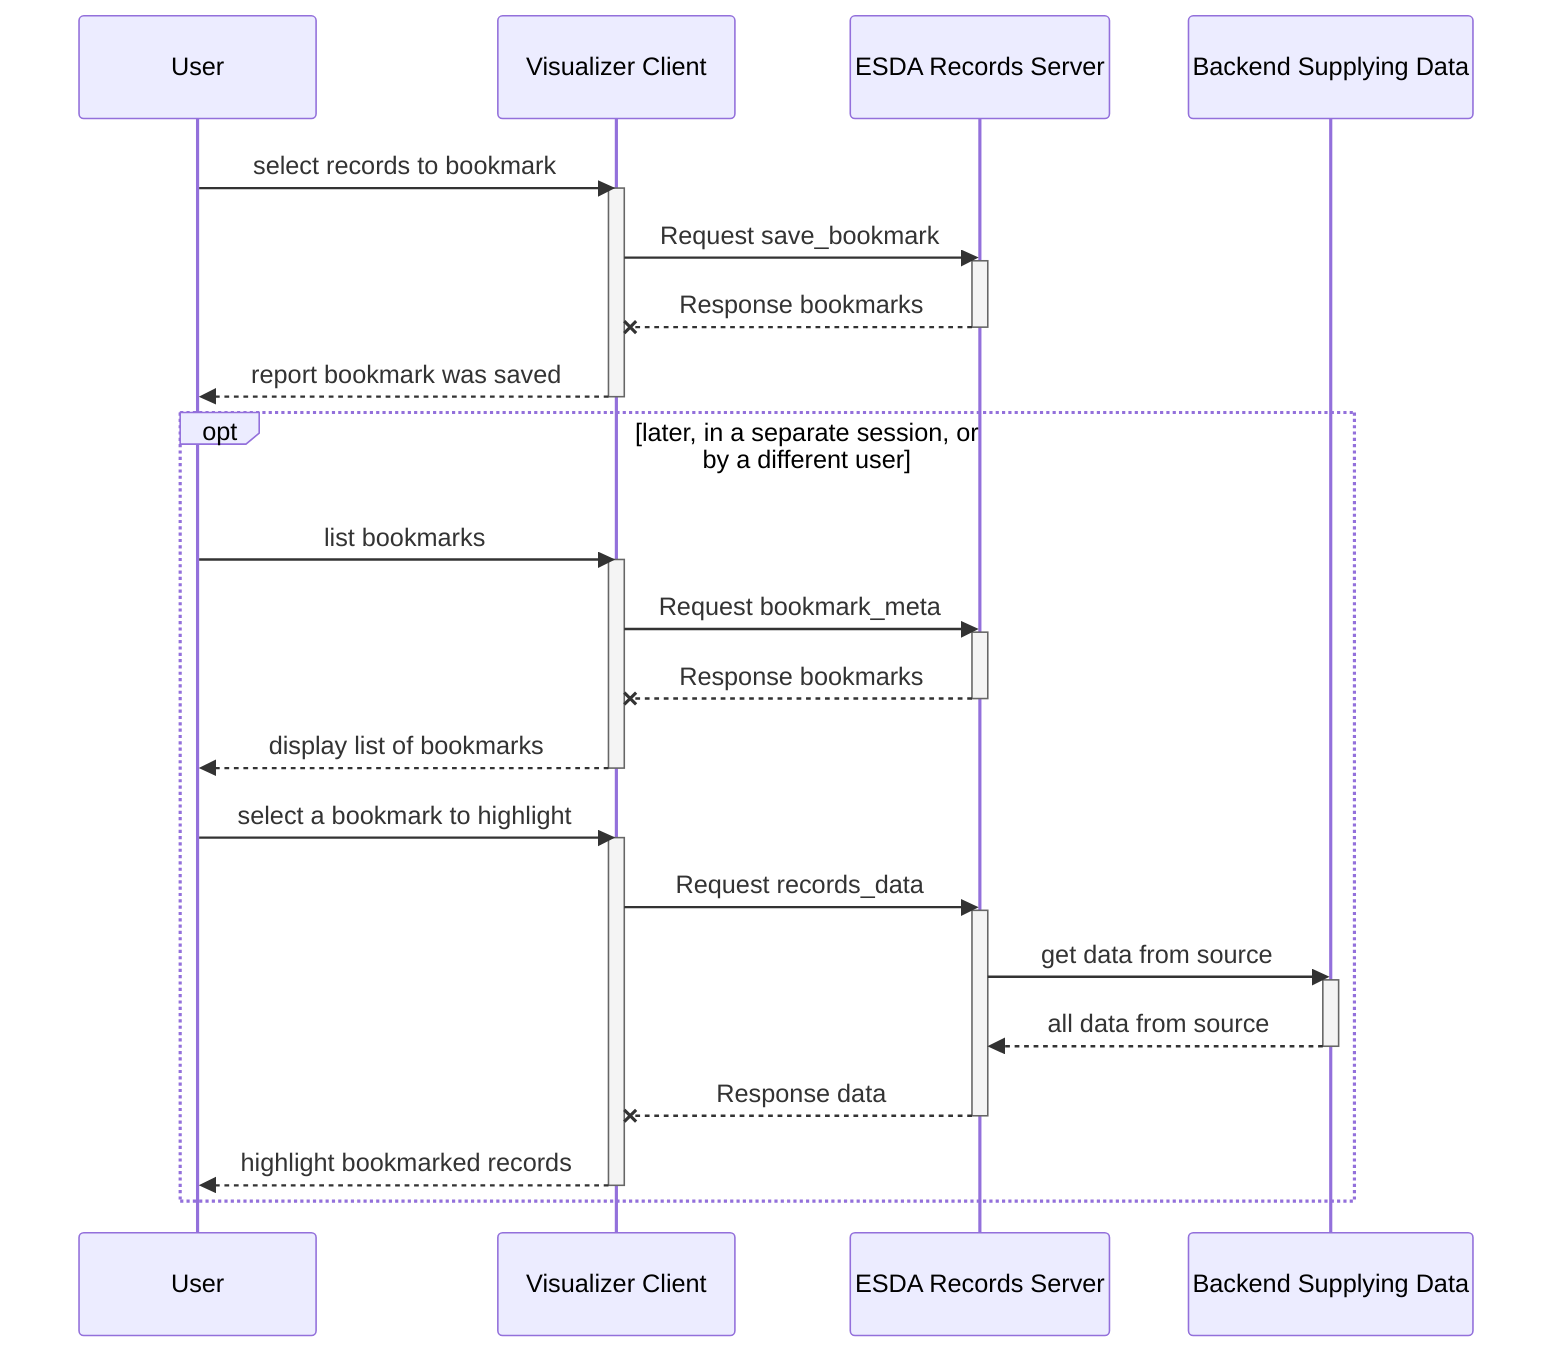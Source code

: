 sequenceDiagram

participant User
participant Visualizer Client
participant ESDA Records Server

User ->> Visualizer Client: select records to bookmark
activate Visualizer Client
Visualizer Client ->> ESDA Records Server: Request save_bookmark
activate ESDA Records Server
ESDA Records Server --x Visualizer Client: Response bookmarks
deactivate ESDA Records Server
Visualizer Client -->> User: report bookmark was saved
deactivate Visualizer Client

opt later, in a separate session, or by a different user

  User ->> Visualizer Client: list bookmarks
  activate Visualizer Client
  Visualizer Client ->> ESDA Records Server: Request bookmark_meta
  activate ESDA Records Server
  ESDA Records Server --x Visualizer Client: Response bookmarks
  deactivate ESDA Records Server
  Visualizer Client -->> User: display list of bookmarks
  deactivate Visualizer Client

  User ->> Visualizer Client: select a bookmark to highlight
  activate Visualizer Client
  Visualizer Client ->> ESDA Records Server: Request records_data
  activate ESDA Records Server
  ESDA Records Server ->> Backend Supplying Data: get data from source
  activate Backend Supplying Data
  Backend Supplying Data -->> ESDA Records Server: all data from source
  deactivate Backend Supplying Data
  ESDA Records Server --x Visualizer Client: Response data
  deactivate ESDA Records Server
  Visualizer Client -->> User: highlight bookmarked records
  deactivate Visualizer Client

end